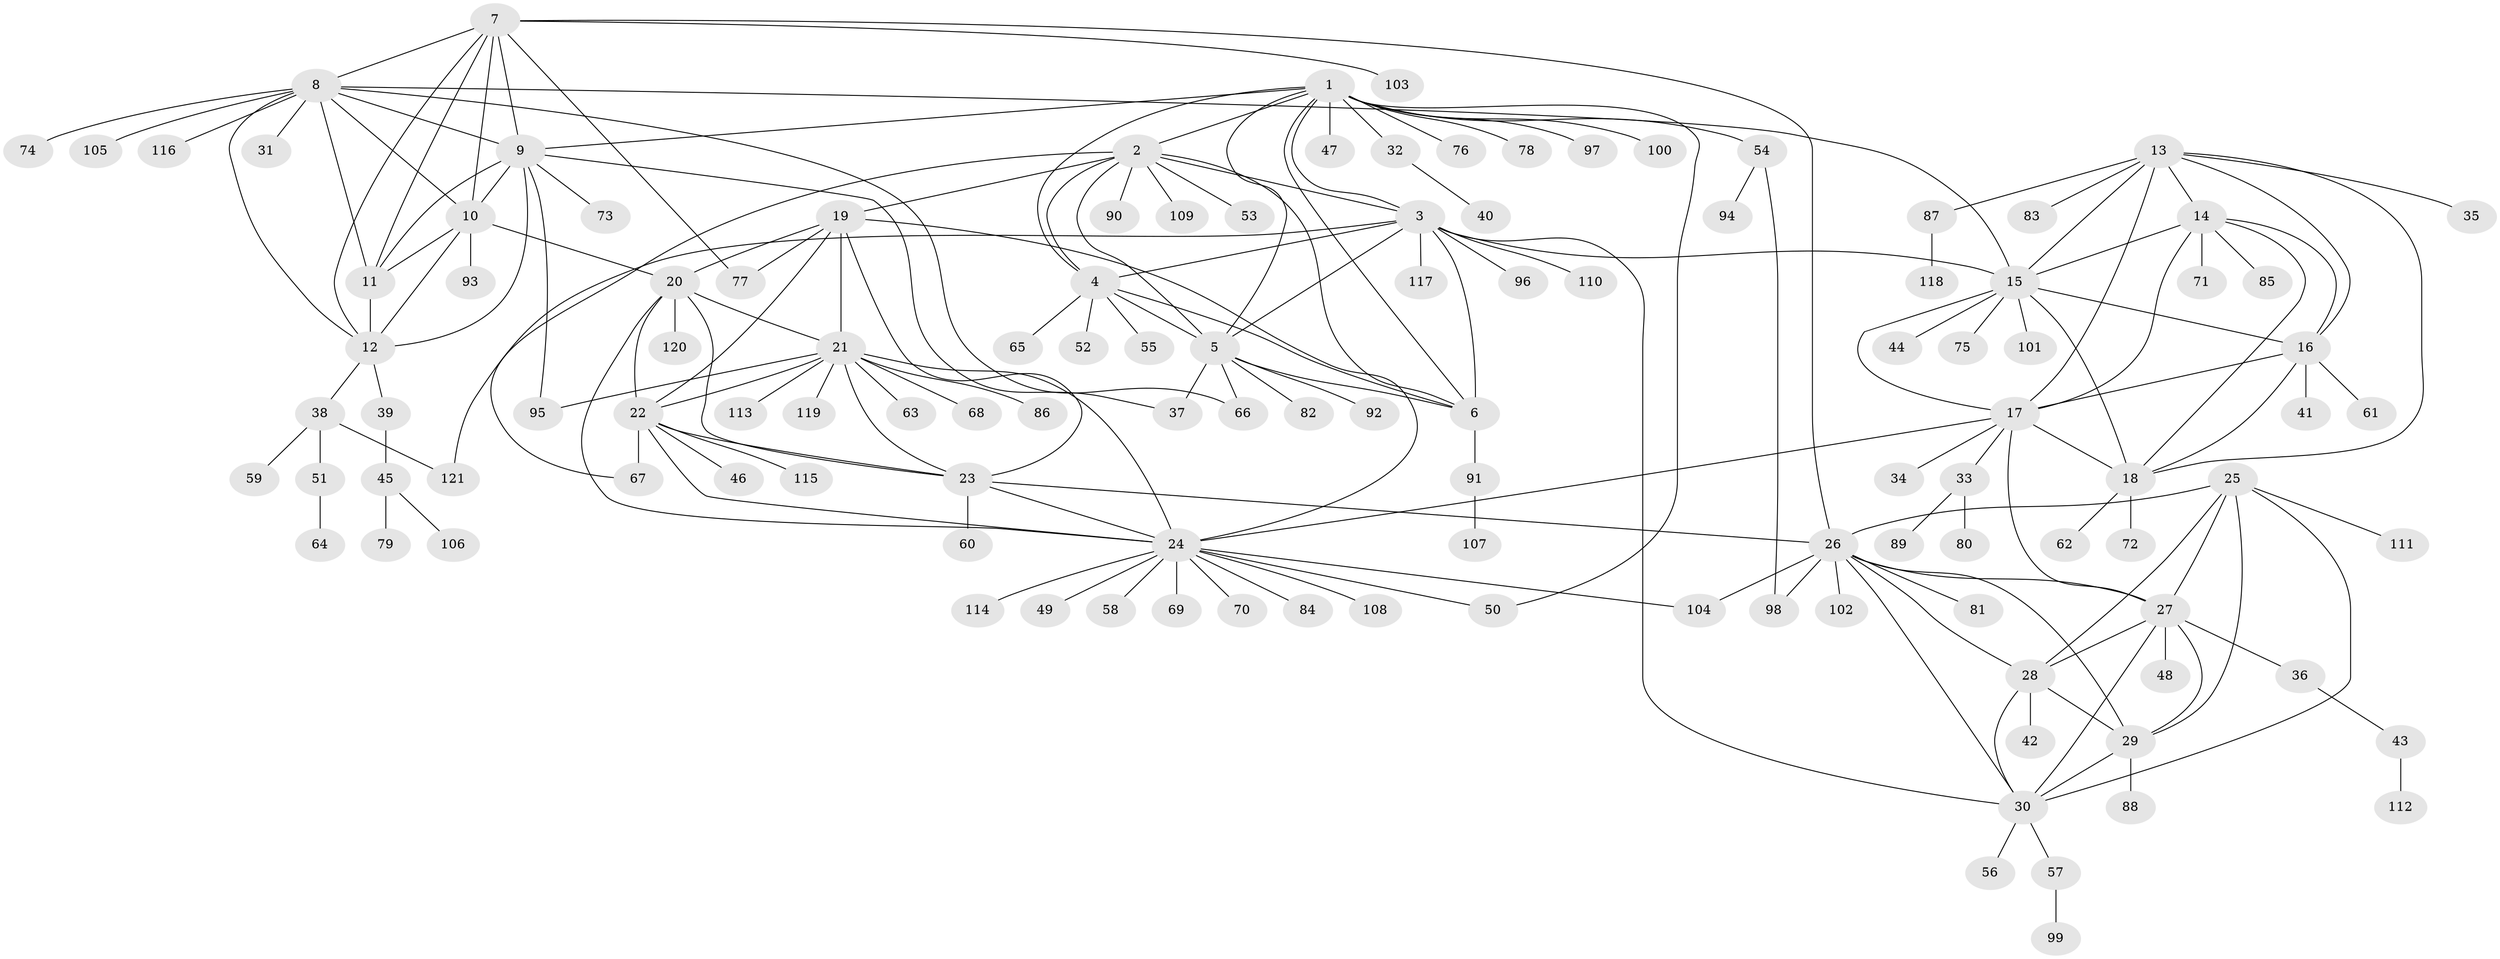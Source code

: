 // Generated by graph-tools (version 1.1) at 2025/02/03/09/25 03:02:35]
// undirected, 121 vertices, 185 edges
graph export_dot {
graph [start="1"]
  node [color=gray90,style=filled];
  1;
  2;
  3;
  4;
  5;
  6;
  7;
  8;
  9;
  10;
  11;
  12;
  13;
  14;
  15;
  16;
  17;
  18;
  19;
  20;
  21;
  22;
  23;
  24;
  25;
  26;
  27;
  28;
  29;
  30;
  31;
  32;
  33;
  34;
  35;
  36;
  37;
  38;
  39;
  40;
  41;
  42;
  43;
  44;
  45;
  46;
  47;
  48;
  49;
  50;
  51;
  52;
  53;
  54;
  55;
  56;
  57;
  58;
  59;
  60;
  61;
  62;
  63;
  64;
  65;
  66;
  67;
  68;
  69;
  70;
  71;
  72;
  73;
  74;
  75;
  76;
  77;
  78;
  79;
  80;
  81;
  82;
  83;
  84;
  85;
  86;
  87;
  88;
  89;
  90;
  91;
  92;
  93;
  94;
  95;
  96;
  97;
  98;
  99;
  100;
  101;
  102;
  103;
  104;
  105;
  106;
  107;
  108;
  109;
  110;
  111;
  112;
  113;
  114;
  115;
  116;
  117;
  118;
  119;
  120;
  121;
  1 -- 2;
  1 -- 3;
  1 -- 4;
  1 -- 5;
  1 -- 6;
  1 -- 9;
  1 -- 32;
  1 -- 47;
  1 -- 50;
  1 -- 54;
  1 -- 76;
  1 -- 78;
  1 -- 97;
  1 -- 100;
  2 -- 3;
  2 -- 4;
  2 -- 5;
  2 -- 6;
  2 -- 19;
  2 -- 53;
  2 -- 67;
  2 -- 90;
  2 -- 109;
  3 -- 4;
  3 -- 5;
  3 -- 6;
  3 -- 15;
  3 -- 30;
  3 -- 96;
  3 -- 110;
  3 -- 117;
  3 -- 121;
  4 -- 5;
  4 -- 6;
  4 -- 52;
  4 -- 55;
  4 -- 65;
  5 -- 6;
  5 -- 37;
  5 -- 66;
  5 -- 82;
  5 -- 92;
  6 -- 91;
  7 -- 8;
  7 -- 9;
  7 -- 10;
  7 -- 11;
  7 -- 12;
  7 -- 26;
  7 -- 77;
  7 -- 103;
  8 -- 9;
  8 -- 10;
  8 -- 11;
  8 -- 12;
  8 -- 15;
  8 -- 31;
  8 -- 66;
  8 -- 74;
  8 -- 105;
  8 -- 116;
  9 -- 10;
  9 -- 11;
  9 -- 12;
  9 -- 37;
  9 -- 73;
  9 -- 95;
  10 -- 11;
  10 -- 12;
  10 -- 20;
  10 -- 93;
  11 -- 12;
  12 -- 38;
  12 -- 39;
  13 -- 14;
  13 -- 15;
  13 -- 16;
  13 -- 17;
  13 -- 18;
  13 -- 35;
  13 -- 83;
  13 -- 87;
  14 -- 15;
  14 -- 16;
  14 -- 17;
  14 -- 18;
  14 -- 71;
  14 -- 85;
  15 -- 16;
  15 -- 17;
  15 -- 18;
  15 -- 44;
  15 -- 75;
  15 -- 101;
  16 -- 17;
  16 -- 18;
  16 -- 41;
  16 -- 61;
  17 -- 18;
  17 -- 24;
  17 -- 27;
  17 -- 33;
  17 -- 34;
  18 -- 62;
  18 -- 72;
  19 -- 20;
  19 -- 21;
  19 -- 22;
  19 -- 23;
  19 -- 24;
  19 -- 77;
  20 -- 21;
  20 -- 22;
  20 -- 23;
  20 -- 24;
  20 -- 120;
  21 -- 22;
  21 -- 23;
  21 -- 24;
  21 -- 63;
  21 -- 68;
  21 -- 86;
  21 -- 95;
  21 -- 113;
  21 -- 119;
  22 -- 23;
  22 -- 24;
  22 -- 46;
  22 -- 67;
  22 -- 115;
  23 -- 24;
  23 -- 26;
  23 -- 60;
  24 -- 49;
  24 -- 50;
  24 -- 58;
  24 -- 69;
  24 -- 70;
  24 -- 84;
  24 -- 104;
  24 -- 108;
  24 -- 114;
  25 -- 26;
  25 -- 27;
  25 -- 28;
  25 -- 29;
  25 -- 30;
  25 -- 111;
  26 -- 27;
  26 -- 28;
  26 -- 29;
  26 -- 30;
  26 -- 81;
  26 -- 98;
  26 -- 102;
  26 -- 104;
  27 -- 28;
  27 -- 29;
  27 -- 30;
  27 -- 36;
  27 -- 48;
  28 -- 29;
  28 -- 30;
  28 -- 42;
  29 -- 30;
  29 -- 88;
  30 -- 56;
  30 -- 57;
  32 -- 40;
  33 -- 80;
  33 -- 89;
  36 -- 43;
  38 -- 51;
  38 -- 59;
  38 -- 121;
  39 -- 45;
  43 -- 112;
  45 -- 79;
  45 -- 106;
  51 -- 64;
  54 -- 94;
  54 -- 98;
  57 -- 99;
  87 -- 118;
  91 -- 107;
}
